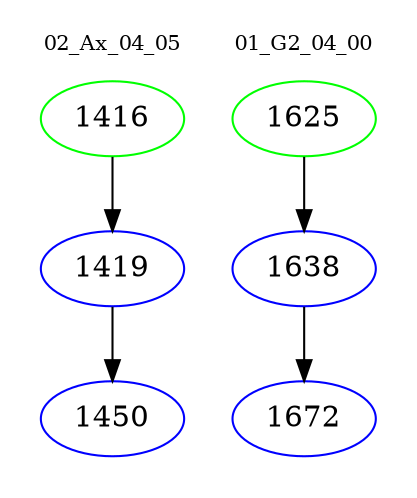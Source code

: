 digraph{
subgraph cluster_0 {
color = white
label = "02_Ax_04_05";
fontsize=10;
T0_1416 [label="1416", color="green"]
T0_1416 -> T0_1419 [color="black"]
T0_1419 [label="1419", color="blue"]
T0_1419 -> T0_1450 [color="black"]
T0_1450 [label="1450", color="blue"]
}
subgraph cluster_1 {
color = white
label = "01_G2_04_00";
fontsize=10;
T1_1625 [label="1625", color="green"]
T1_1625 -> T1_1638 [color="black"]
T1_1638 [label="1638", color="blue"]
T1_1638 -> T1_1672 [color="black"]
T1_1672 [label="1672", color="blue"]
}
}

